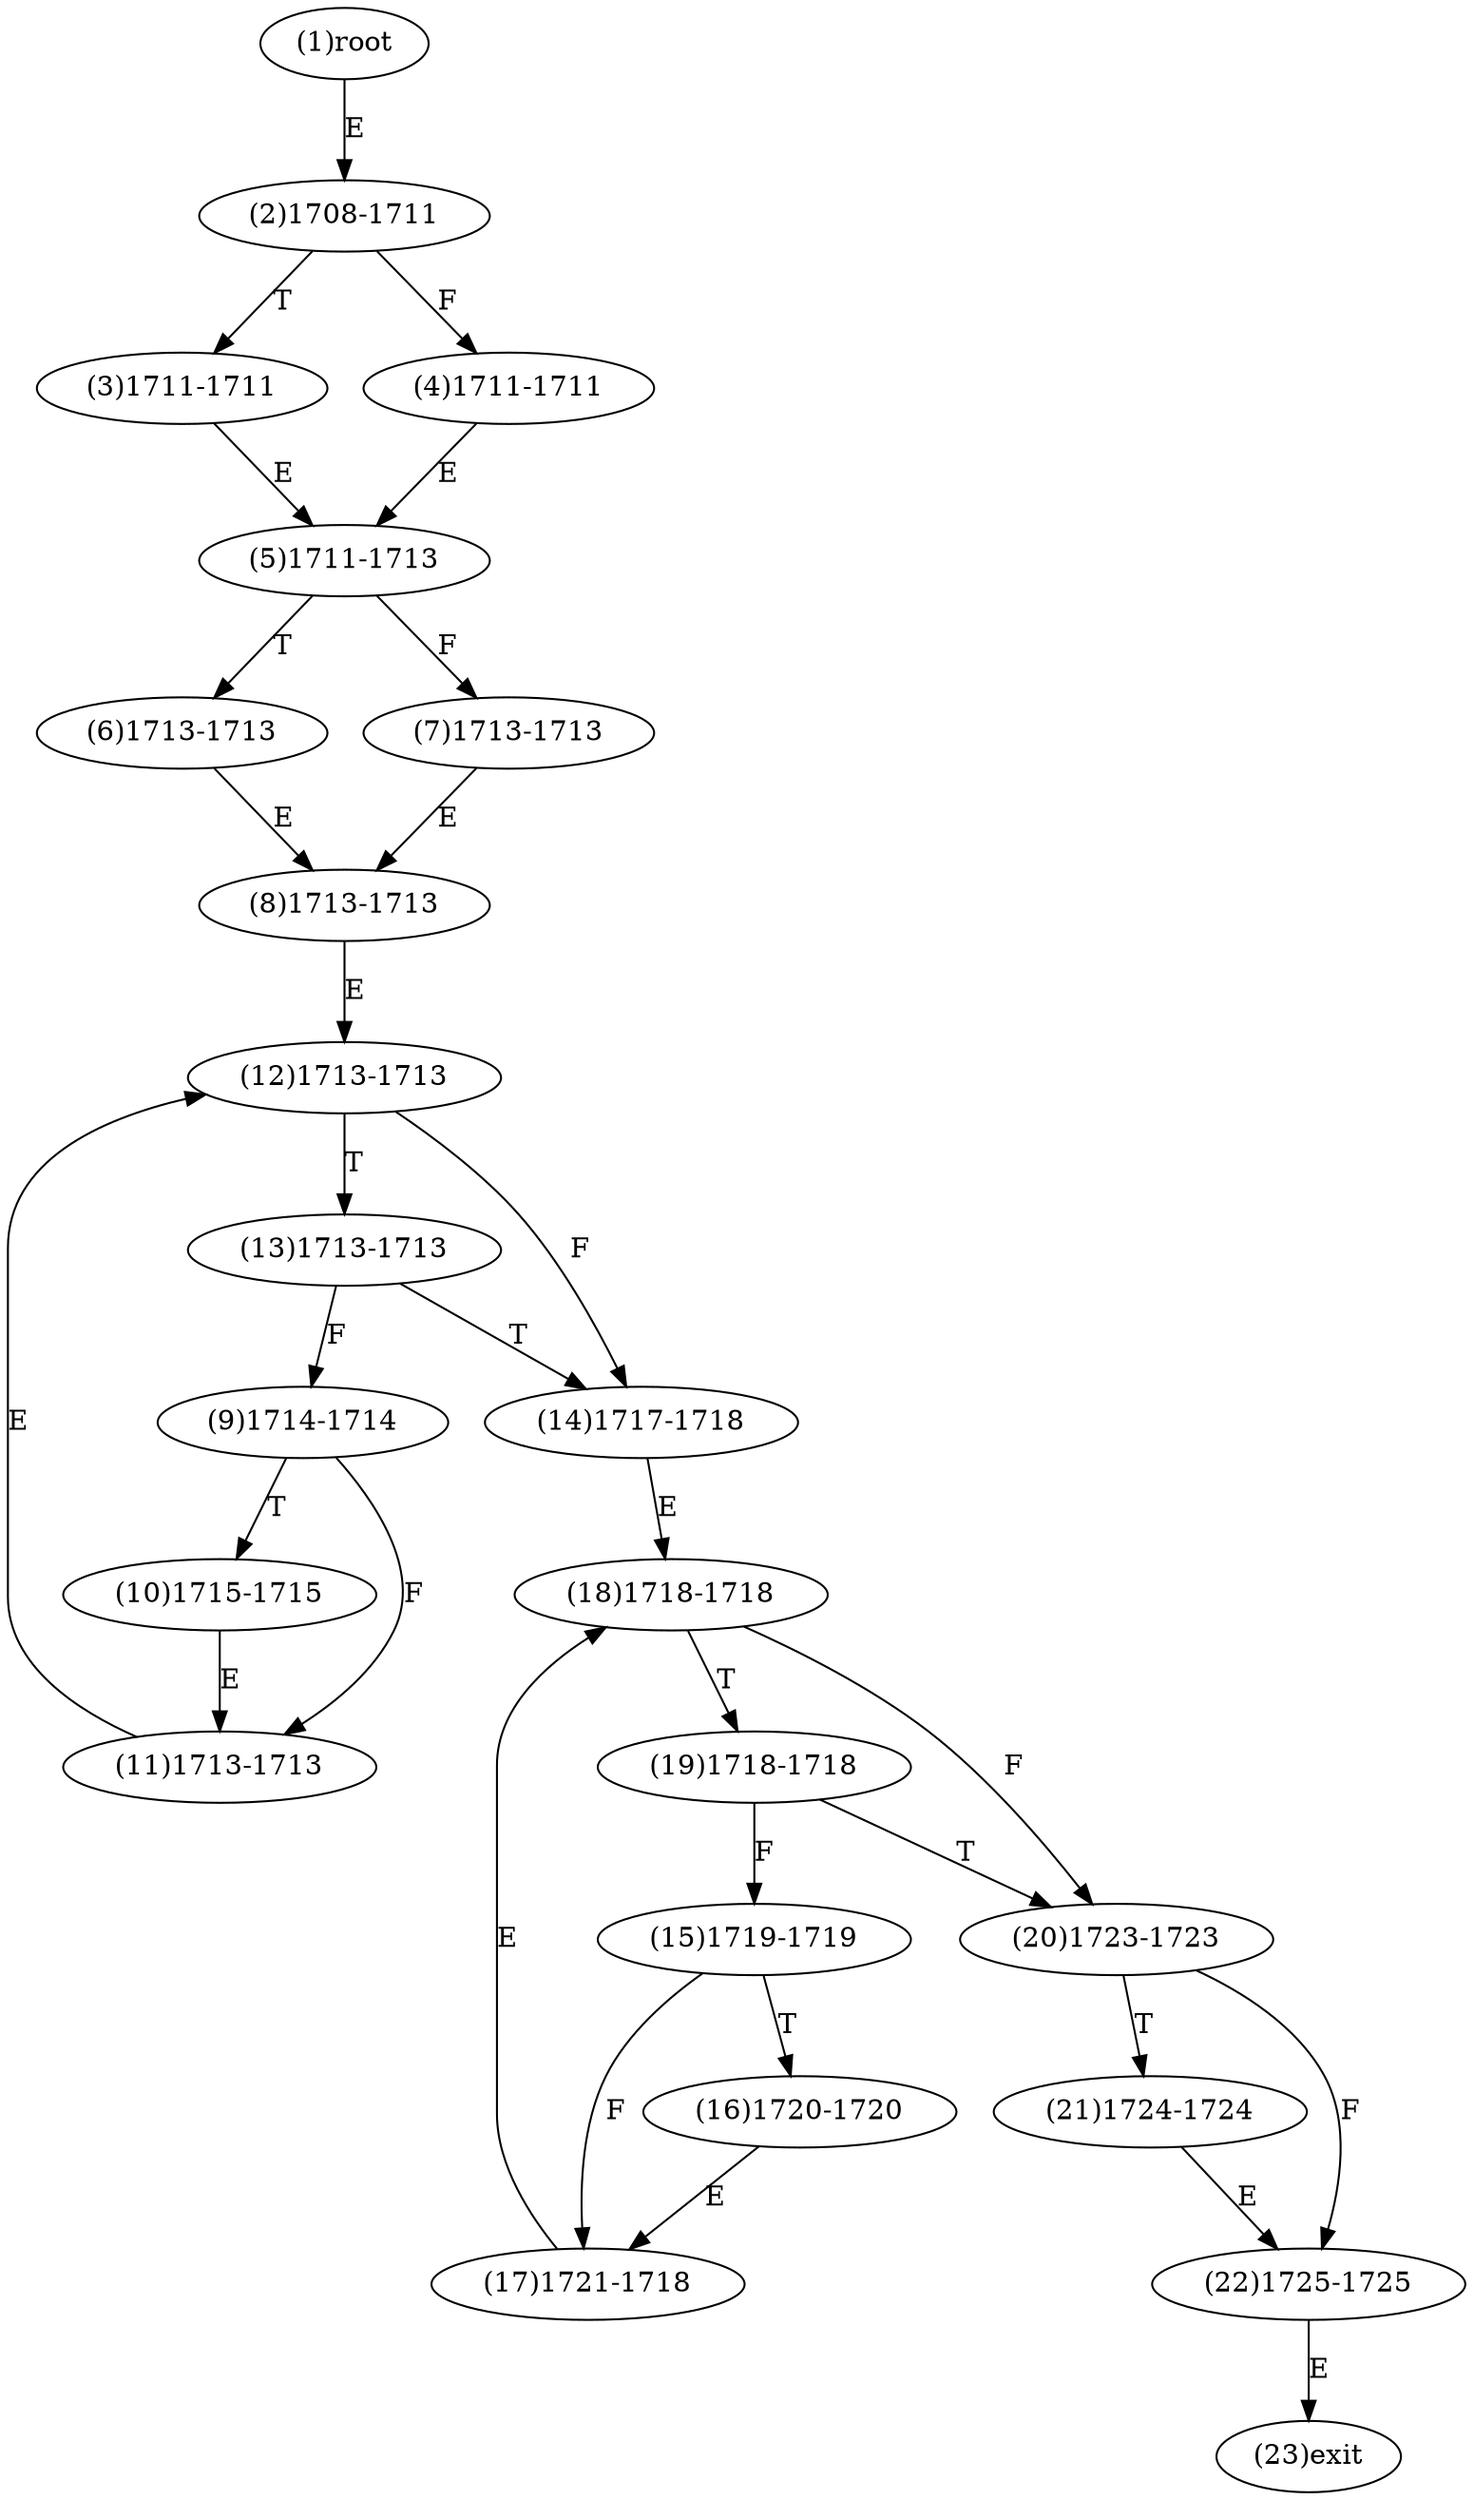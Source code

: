 digraph "" { 
1[ label="(1)root"];
2[ label="(2)1708-1711"];
3[ label="(3)1711-1711"];
4[ label="(4)1711-1711"];
5[ label="(5)1711-1713"];
6[ label="(6)1713-1713"];
7[ label="(7)1713-1713"];
8[ label="(8)1713-1713"];
9[ label="(9)1714-1714"];
10[ label="(10)1715-1715"];
11[ label="(11)1713-1713"];
12[ label="(12)1713-1713"];
13[ label="(13)1713-1713"];
14[ label="(14)1717-1718"];
15[ label="(15)1719-1719"];
17[ label="(17)1721-1718"];
16[ label="(16)1720-1720"];
19[ label="(19)1718-1718"];
18[ label="(18)1718-1718"];
21[ label="(21)1724-1724"];
20[ label="(20)1723-1723"];
23[ label="(23)exit"];
22[ label="(22)1725-1725"];
1->2[ label="E"];
2->4[ label="F"];
2->3[ label="T"];
3->5[ label="E"];
4->5[ label="E"];
5->7[ label="F"];
5->6[ label="T"];
6->8[ label="E"];
7->8[ label="E"];
8->12[ label="E"];
9->11[ label="F"];
9->10[ label="T"];
10->11[ label="E"];
11->12[ label="E"];
12->14[ label="F"];
12->13[ label="T"];
13->9[ label="F"];
13->14[ label="T"];
14->18[ label="E"];
15->17[ label="F"];
15->16[ label="T"];
16->17[ label="E"];
17->18[ label="E"];
18->20[ label="F"];
18->19[ label="T"];
19->15[ label="F"];
19->20[ label="T"];
20->22[ label="F"];
20->21[ label="T"];
21->22[ label="E"];
22->23[ label="E"];
}